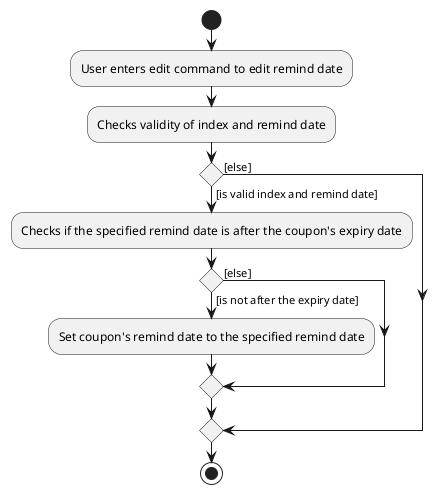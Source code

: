 @startuml

start
:User enters edit command to edit remind date;
:Checks validity of index and remind date;
if () then ([is valid index and remind date])
  :Checks if the specified remind date is after the coupon's expiry date;
  if () then ([is not after the expiry date])
            :Set coupon's remind date to the specified remind date;
    else ([else])
    endif
else ([else])
endif
stop

@enduml
